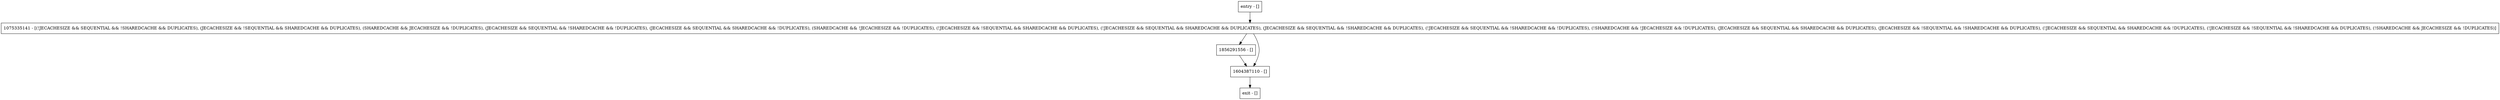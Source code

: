 digraph subtractFromMemoryBudget {
node [shape=record];
entry [label="entry - []"];
exit [label="exit - []"];
1856291556 [label="1856291556 - []"];
1604387110 [label="1604387110 - []"];
1075335141 [label="1075335141 - [(!JECACHESIZE && SEQUENTIAL && !SHAREDCACHE && DUPLICATES), (JECACHESIZE && !SEQUENTIAL && SHAREDCACHE && DUPLICATES), (SHAREDCACHE && JECACHESIZE && !DUPLICATES), (JECACHESIZE && SEQUENTIAL && !SHAREDCACHE && !DUPLICATES), (JECACHESIZE && SEQUENTIAL && SHAREDCACHE && !DUPLICATES), (SHAREDCACHE && !JECACHESIZE && !DUPLICATES), (!JECACHESIZE && !SEQUENTIAL && SHAREDCACHE && DUPLICATES), (!JECACHESIZE && SEQUENTIAL && SHAREDCACHE && DUPLICATES), (JECACHESIZE && SEQUENTIAL && !SHAREDCACHE && DUPLICATES), (!JECACHESIZE && SEQUENTIAL && !SHAREDCACHE && !DUPLICATES), (!SHAREDCACHE && !JECACHESIZE && !DUPLICATES), (JECACHESIZE && SEQUENTIAL && SHAREDCACHE && DUPLICATES), (JECACHESIZE && !SEQUENTIAL && !SHAREDCACHE && DUPLICATES), (!JECACHESIZE && SEQUENTIAL && SHAREDCACHE && !DUPLICATES), (!JECACHESIZE && !SEQUENTIAL && !SHAREDCACHE && DUPLICATES), (!SHAREDCACHE && JECACHESIZE && !DUPLICATES)]"];
entry;
exit;
entry -> 1075335141;
1856291556 -> 1604387110;
1604387110 -> exit;
1075335141 -> 1856291556;
1075335141 -> 1604387110;
}
